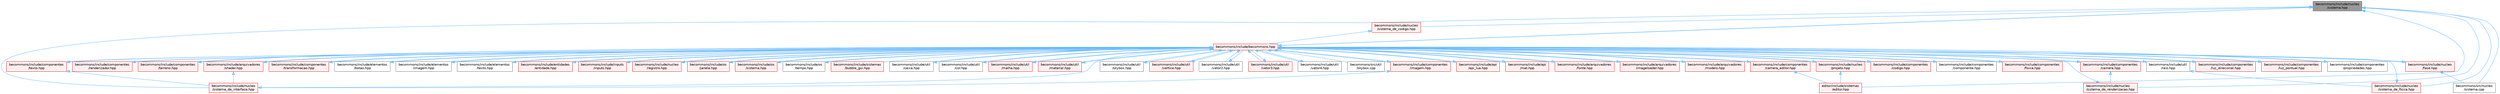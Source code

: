 digraph "becommons/include/nucleo/sistema.hpp"
{
 // LATEX_PDF_SIZE
  bgcolor="transparent";
  edge [fontname=Helvetica,fontsize=10,labelfontname=Helvetica,labelfontsize=10];
  node [fontname=Helvetica,fontsize=10,shape=box,height=0.2,width=0.4];
  Node1 [id="Node000001",label="becommons/include/nucleo\l/sistema.hpp",height=0.2,width=0.4,color="gray40", fillcolor="grey60", style="filled", fontcolor="black",tooltip=" "];
  Node1 -> Node2 [id="edge1_Node000001_Node000002",dir="back",color="steelblue1",style="solid",tooltip=" "];
  Node2 [id="Node000002",label="becommons/include/becommons.hpp",height=0.2,width=0.4,color="red", fillcolor="#FFF0F0", style="filled",URL="$becommons_8hpp.html",tooltip=" "];
  Node2 -> Node3 [id="edge2_Node000002_Node000003",dir="back",color="steelblue1",style="solid",tooltip=" "];
  Node3 [id="Node000003",label="becommons/include/api\l/api_lua.hpp",height=0.2,width=0.4,color="red", fillcolor="#FFF0F0", style="filled",URL="$api__lua_8hpp.html",tooltip="Gerencia a configuração do luabridge para api lua."];
  Node3 -> Node2 [id="edge3_Node000003_Node000002",dir="back",color="steelblue1",style="solid",tooltip=" "];
  Node2 -> Node6 [id="edge4_Node000002_Node000006",dir="back",color="steelblue1",style="solid",tooltip=" "];
  Node6 [id="Node000006",label="becommons/include/api\l/mat.hpp",height=0.2,width=0.4,color="red", fillcolor="#FFF0F0", style="filled",URL="$mat_8hpp.html",tooltip="Gerencia funçoes matemáticas."];
  Node6 -> Node2 [id="edge5_Node000006_Node000002",dir="back",color="steelblue1",style="solid",tooltip=" "];
  Node2 -> Node7 [id="edge6_Node000002_Node000007",dir="back",color="steelblue1",style="solid",tooltip=" "];
  Node7 [id="Node000007",label="becommons/include/arquivadores\l/fonte.hpp",height=0.2,width=0.4,color="red", fillcolor="#FFF0F0", style="filled",URL="$fonte_8hpp.html",tooltip="Define estruturas básicas para renderização de textos."];
  Node7 -> Node2 [id="edge7_Node000007_Node000002",dir="back",color="steelblue1",style="solid",tooltip=" "];
  Node2 -> Node11 [id="edge8_Node000002_Node000011",dir="back",color="steelblue1",style="solid",tooltip=" "];
  Node11 [id="Node000011",label="becommons/include/arquivadores\l/imageloader.hpp",height=0.2,width=0.4,color="red", fillcolor="#FFF0F0", style="filled",URL="$imageloader_8hpp.html",tooltip="Gerencia as imagems/texturas carregadas na engine."];
  Node11 -> Node2 [id="edge9_Node000011_Node000002",dir="back",color="steelblue1",style="solid",tooltip=" "];
  Node2 -> Node16 [id="edge10_Node000002_Node000016",dir="back",color="steelblue1",style="solid",tooltip=" "];
  Node16 [id="Node000016",label="becommons/include/arquivadores\l/modelo.hpp",height=0.2,width=0.4,color="red", fillcolor="#FFF0F0", style="filled",URL="$modelo_8hpp.html",tooltip="Carrega um modelo usando a biblioteca assimp com base em um diretório."];
  Node16 -> Node2 [id="edge11_Node000016_Node000002",dir="back",color="steelblue1",style="solid",tooltip=" "];
  Node2 -> Node17 [id="edge12_Node000002_Node000017",dir="back",color="steelblue1",style="solid",tooltip=" "];
  Node17 [id="Node000017",label="becommons/include/arquivadores\l/shader.hpp",height=0.2,width=0.4,color="red", fillcolor="#FFF0F0", style="filled",URL="$shader_8hpp.html",tooltip="Gerencia os shaders GLSL."];
  Node17 -> Node2 [id="edge13_Node000017_Node000002",dir="back",color="steelblue1",style="solid",tooltip=" "];
  Node17 -> Node18 [id="edge14_Node000017_Node000018",dir="back",color="steelblue1",style="solid",tooltip=" "];
  Node18 [id="Node000018",label="becommons/include/nucleo\l/sistema_de_interface.hpp",height=0.2,width=0.4,color="red", fillcolor="#FFF0F0", style="filled",URL="$sistema__de__interface_8hpp.html",tooltip=" "];
  Node18 -> Node2 [id="edge15_Node000018_Node000002",dir="back",color="steelblue1",style="solid",tooltip=" "];
  Node2 -> Node23 [id="edge16_Node000002_Node000023",dir="back",color="steelblue1",style="solid",tooltip=" "];
  Node23 [id="Node000023",label="becommons/include/componentes\l/camera.hpp",height=0.2,width=0.4,color="red", fillcolor="#FFF0F0", style="filled",URL="$camera_8hpp.html",tooltip="Estrutura básica de câmera."];
  Node23 -> Node2 [id="edge17_Node000023_Node000002",dir="back",color="steelblue1",style="solid",tooltip=" "];
  Node23 -> Node24 [id="edge18_Node000023_Node000024",dir="back",color="steelblue1",style="solid",tooltip=" "];
  Node24 [id="Node000024",label="becommons/include/nucleo\l/sistema_de_renderizacao.hpp",height=0.2,width=0.4,color="red", fillcolor="#FFF0F0", style="filled",URL="$sistema__de__renderizacao_8hpp.html",tooltip="Gerencia a renderizacao."];
  Node24 -> Node2 [id="edge19_Node000024_Node000002",dir="back",color="steelblue1",style="solid",tooltip=" "];
  Node2 -> Node26 [id="edge20_Node000002_Node000026",dir="back",color="steelblue1",style="solid",tooltip=" "];
  Node26 [id="Node000026",label="becommons/include/componentes\l/camera_editor.hpp",height=0.2,width=0.4,color="red", fillcolor="#FFF0F0", style="filled",URL="$camera__editor_8hpp.html",tooltip=" "];
  Node26 -> Node2 [id="edge21_Node000026_Node000002",dir="back",color="steelblue1",style="solid",tooltip=" "];
  Node26 -> Node28 [id="edge22_Node000026_Node000028",dir="back",color="steelblue1",style="solid",tooltip=" "];
  Node28 [id="Node000028",label="editor/include/sistemas\l/editor.hpp",height=0.2,width=0.4,color="red", fillcolor="#FFF0F0", style="filled",URL="$sistemas_2editor_8hpp.html",tooltip="Gerencia a configuração do luabridge para api lua."];
  Node2 -> Node31 [id="edge23_Node000002_Node000031",dir="back",color="steelblue1",style="solid",tooltip=" "];
  Node31 [id="Node000031",label="becommons/include/componentes\l/codigo.hpp",height=0.2,width=0.4,color="red", fillcolor="#FFF0F0", style="filled",URL="$codigo_8hpp.html",tooltip="Componente de código para entidades ECS."];
  Node31 -> Node2 [id="edge24_Node000031_Node000002",dir="back",color="steelblue1",style="solid",tooltip=" "];
  Node2 -> Node33 [id="edge25_Node000002_Node000033",dir="back",color="steelblue1",style="solid",tooltip=" "];
  Node33 [id="Node000033",label="becommons/include/componentes\l/componente.hpp",height=0.2,width=0.4,color="grey40", fillcolor="white", style="filled",URL="$componente_8hpp.html",tooltip="Estrutura base para componetes."];
  Node33 -> Node2 [id="edge26_Node000033_Node000002",dir="back",color="steelblue1",style="solid",tooltip=" "];
  Node2 -> Node34 [id="edge27_Node000002_Node000034",dir="back",color="steelblue1",style="solid",tooltip=" "];
  Node34 [id="Node000034",label="becommons/include/componentes\l/fisica.hpp",height=0.2,width=0.4,color="red", fillcolor="#FFF0F0", style="filled",URL="$fisica_8hpp.html",tooltip="Componente de física para entidades ECS."];
  Node34 -> Node2 [id="edge28_Node000034_Node000002",dir="back",color="steelblue1",style="solid",tooltip=" "];
  Node2 -> Node37 [id="edge29_Node000002_Node000037",dir="back",color="steelblue1",style="solid",tooltip=" "];
  Node37 [id="Node000037",label="becommons/include/componentes\l/imagem.hpp",height=0.2,width=0.4,color="red", fillcolor="#FFF0F0", style="filled",URL="$componentes_2imagem_8hpp.html",tooltip=" "];
  Node37 -> Node2 [id="edge30_Node000037_Node000002",dir="back",color="steelblue1",style="solid",tooltip=" "];
  Node37 -> Node18 [id="edge31_Node000037_Node000018",dir="back",color="steelblue1",style="solid",tooltip=" "];
  Node2 -> Node38 [id="edge32_Node000002_Node000038",dir="back",color="steelblue1",style="solid",tooltip=" "];
  Node38 [id="Node000038",label="becommons/include/componentes\l/luz_direcional.hpp",height=0.2,width=0.4,color="red", fillcolor="#FFF0F0", style="filled",URL="$luz__direcional_8hpp.html",tooltip=" "];
  Node38 -> Node2 [id="edge33_Node000038_Node000002",dir="back",color="steelblue1",style="solid",tooltip=" "];
  Node2 -> Node39 [id="edge34_Node000002_Node000039",dir="back",color="steelblue1",style="solid",tooltip=" "];
  Node39 [id="Node000039",label="becommons/include/componentes\l/luz_pontual.hpp",height=0.2,width=0.4,color="red", fillcolor="#FFF0F0", style="filled",URL="$luz__pontual_8hpp.html",tooltip=" "];
  Node39 -> Node2 [id="edge35_Node000039_Node000002",dir="back",color="steelblue1",style="solid",tooltip=" "];
  Node2 -> Node40 [id="edge36_Node000002_Node000040",dir="back",color="steelblue1",style="solid",tooltip=" "];
  Node40 [id="Node000040",label="becommons/include/componentes\l/propriedades.hpp",height=0.2,width=0.4,color="grey40", fillcolor="white", style="filled",URL="$propriedades_8hpp.html",tooltip=" "];
  Node40 -> Node2 [id="edge37_Node000040_Node000002",dir="back",color="steelblue1",style="solid",tooltip=" "];
  Node2 -> Node41 [id="edge38_Node000002_Node000041",dir="back",color="steelblue1",style="solid",tooltip=" "];
  Node41 [id="Node000041",label="becommons/include/componentes\l/renderizador.hpp",height=0.2,width=0.4,color="red", fillcolor="#FFF0F0", style="filled",URL="$renderizador_8hpp.html",tooltip=" "];
  Node41 -> Node2 [id="edge39_Node000041_Node000002",dir="back",color="steelblue1",style="solid",tooltip=" "];
  Node2 -> Node42 [id="edge40_Node000002_Node000042",dir="back",color="steelblue1",style="solid",tooltip=" "];
  Node42 [id="Node000042",label="becommons/include/componentes\l/terreno.hpp",height=0.2,width=0.4,color="red", fillcolor="#FFF0F0", style="filled",URL="$terreno_8hpp.html",tooltip=" "];
  Node42 -> Node2 [id="edge41_Node000042_Node000002",dir="back",color="steelblue1",style="solid",tooltip=" "];
  Node2 -> Node43 [id="edge42_Node000002_Node000043",dir="back",color="steelblue1",style="solid",tooltip=" "];
  Node43 [id="Node000043",label="becommons/include/componentes\l/texto.hpp",height=0.2,width=0.4,color="red", fillcolor="#FFF0F0", style="filled",URL="$componentes_2texto_8hpp.html",tooltip=" "];
  Node43 -> Node2 [id="edge43_Node000043_Node000002",dir="back",color="steelblue1",style="solid",tooltip=" "];
  Node43 -> Node18 [id="edge44_Node000043_Node000018",dir="back",color="steelblue1",style="solid",tooltip=" "];
  Node2 -> Node44 [id="edge45_Node000002_Node000044",dir="back",color="steelblue1",style="solid",tooltip=" "];
  Node44 [id="Node000044",label="becommons/include/componentes\l/transformacao.hpp",height=0.2,width=0.4,color="red", fillcolor="#FFF0F0", style="filled",URL="$transformacao_8hpp.html",tooltip="Calcula a mtriz de modelo para um objeto 3d qualquer."];
  Node44 -> Node2 [id="edge46_Node000044_Node000002",dir="back",color="steelblue1",style="solid",tooltip=" "];
  Node2 -> Node46 [id="edge47_Node000002_Node000046",dir="back",color="steelblue1",style="solid",tooltip=" "];
  Node46 [id="Node000046",label="becommons/include/elementos\l/botao.hpp",height=0.2,width=0.4,color="grey40", fillcolor="white", style="filled",URL="$botao_8hpp.html",tooltip=" "];
  Node46 -> Node2 [id="edge48_Node000046_Node000002",dir="back",color="steelblue1",style="solid",tooltip=" "];
  Node2 -> Node47 [id="edge49_Node000002_Node000047",dir="back",color="steelblue1",style="solid",tooltip=" "];
  Node47 [id="Node000047",label="becommons/include/elementos\l/imagem.hpp",height=0.2,width=0.4,color="grey40", fillcolor="white", style="filled",URL="$elementos_2imagem_8hpp.html",tooltip="Gerencia a configuração do luabridge para api lua."];
  Node47 -> Node2 [id="edge50_Node000047_Node000002",dir="back",color="steelblue1",style="solid",tooltip=" "];
  Node2 -> Node48 [id="edge51_Node000002_Node000048",dir="back",color="steelblue1",style="solid",tooltip=" "];
  Node48 [id="Node000048",label="becommons/include/elementos\l/texto.hpp",height=0.2,width=0.4,color="grey40", fillcolor="white", style="filled",URL="$elementos_2texto_8hpp.html",tooltip=" "];
  Node48 -> Node2 [id="edge52_Node000048_Node000002",dir="back",color="steelblue1",style="solid",tooltip=" "];
  Node2 -> Node49 [id="edge53_Node000002_Node000049",dir="back",color="steelblue1",style="solid",tooltip=" "];
  Node49 [id="Node000049",label="becommons/include/entidades\l/entidade.hpp",height=0.2,width=0.4,color="red", fillcolor="#FFF0F0", style="filled",URL="$entidade_8hpp.html",tooltip="Inclusoes e defini��es relacionadas � entidade."];
  Node49 -> Node2 [id="edge54_Node000049_Node000002",dir="back",color="steelblue1",style="solid",tooltip=" "];
  Node2 -> Node50 [id="edge55_Node000002_Node000050",dir="back",color="steelblue1",style="solid",tooltip=" "];
  Node50 [id="Node000050",label="becommons/include/inputs\l/inputs.hpp",height=0.2,width=0.4,color="red", fillcolor="#FFF0F0", style="filled",URL="$inputs_8hpp.html",tooltip=" "];
  Node50 -> Node2 [id="edge56_Node000050_Node000002",dir="back",color="steelblue1",style="solid",tooltip=" "];
  Node2 -> Node52 [id="edge57_Node000002_Node000052",dir="back",color="steelblue1",style="solid",tooltip=" "];
  Node52 [id="Node000052",label="becommons/include/nucleo\l/fase.hpp",height=0.2,width=0.4,color="red", fillcolor="#FFF0F0", style="filled",URL="$fase_8hpp.html",tooltip="Gerencia sistemas numa fase."];
  Node52 -> Node2 [id="edge58_Node000052_Node000002",dir="back",color="steelblue1",style="solid",tooltip=" "];
  Node52 -> Node53 [id="edge59_Node000052_Node000053",dir="back",color="steelblue1",style="solid",tooltip=" "];
  Node53 [id="Node000053",label="becommons/src/nucleo\l/sistema.cpp",height=0.2,width=0.4,color="grey40", fillcolor="white", style="filled",URL="$sistema_8cpp.html",tooltip=" "];
  Node2 -> Node54 [id="edge60_Node000002_Node000054",dir="back",color="steelblue1",style="solid",tooltip=" "];
  Node54 [id="Node000054",label="becommons/include/nucleo\l/projeto.hpp",height=0.2,width=0.4,color="red", fillcolor="#FFF0F0", style="filled",URL="$projeto_8hpp.html",tooltip="Gerencia configurações do projeto."];
  Node54 -> Node2 [id="edge61_Node000054_Node000002",dir="back",color="steelblue1",style="solid",tooltip=" "];
  Node54 -> Node28 [id="edge62_Node000054_Node000028",dir="back",color="steelblue1",style="solid",tooltip=" "];
  Node2 -> Node56 [id="edge63_Node000002_Node000056",dir="back",color="steelblue1",style="solid",tooltip=" "];
  Node56 [id="Node000056",label="becommons/include/nucleo\l/registro.hpp",height=0.2,width=0.4,color="red", fillcolor="#FFF0F0", style="filled",URL="$registro_8hpp.html",tooltip="Inclusoes e definições relacionadas à registro."];
  Node56 -> Node2 [id="edge64_Node000056_Node000002",dir="back",color="steelblue1",style="solid",tooltip=" "];
  Node2 -> Node1 [id="edge65_Node000002_Node000001",dir="back",color="steelblue1",style="solid",tooltip=" "];
  Node2 -> Node57 [id="edge66_Node000002_Node000057",dir="back",color="steelblue1",style="solid",tooltip=" "];
  Node57 [id="Node000057",label="becommons/include/os\l/janela.hpp",height=0.2,width=0.4,color="red", fillcolor="#FFF0F0", style="filled",URL="$janela_8hpp.html",tooltip="Inicia e gerencia janela glfw."];
  Node57 -> Node2 [id="edge67_Node000057_Node000002",dir="back",color="steelblue1",style="solid",tooltip=" "];
  Node2 -> Node59 [id="edge68_Node000002_Node000059",dir="back",color="steelblue1",style="solid",tooltip=" "];
  Node59 [id="Node000059",label="becommons/include/os\l/sistema.hpp",height=0.2,width=0.4,color="red", fillcolor="#FFF0F0", style="filled",URL="$os_2sistema_8hpp.html",tooltip="funçoes do sistema"];
  Node59 -> Node2 [id="edge69_Node000059_Node000002",dir="back",color="steelblue1",style="solid",tooltip=" "];
  Node2 -> Node60 [id="edge70_Node000002_Node000060",dir="back",color="steelblue1",style="solid",tooltip=" "];
  Node60 [id="Node000060",label="becommons/include/os\l/tempo.hpp",height=0.2,width=0.4,color="grey40", fillcolor="white", style="filled",URL="$tempo_8hpp.html",tooltip="Inicia e gerencia o tempo."];
  Node60 -> Node2 [id="edge71_Node000060_Node000002",dir="back",color="steelblue1",style="solid",tooltip=" "];
  Node2 -> Node61 [id="edge72_Node000002_Node000061",dir="back",color="steelblue1",style="solid",tooltip=" "];
  Node61 [id="Node000061",label="becommons/include/sistemas\l/bubble_gui.hpp",height=0.2,width=0.4,color="red", fillcolor="#FFF0F0", style="filled",URL="$bubble__gui_8hpp.html",tooltip=" "];
  Node2 -> Node62 [id="edge73_Node000002_Node000062",dir="back",color="steelblue1",style="solid",tooltip=" "];
  Node62 [id="Node000062",label="becommons/include/util\l/caixa.hpp",height=0.2,width=0.4,color="grey40", fillcolor="white", style="filled",URL="$caixa_8hpp.html",tooltip=" "];
  Node62 -> Node2 [id="edge74_Node000062_Node000002",dir="back",color="steelblue1",style="solid",tooltip=" "];
  Node2 -> Node63 [id="edge75_Node000002_Node000063",dir="back",color="steelblue1",style="solid",tooltip=" "];
  Node63 [id="Node000063",label="becommons/include/util\l/cor.hpp",height=0.2,width=0.4,color="grey40", fillcolor="white", style="filled",URL="$cor_8hpp.html",tooltip=" "];
  Node63 -> Node2 [id="edge76_Node000063_Node000002",dir="back",color="steelblue1",style="solid",tooltip=" "];
  Node2 -> Node64 [id="edge77_Node000002_Node000064",dir="back",color="steelblue1",style="solid",tooltip=" "];
  Node64 [id="Node000064",label="becommons/include/util\l/malha.hpp",height=0.2,width=0.4,color="red", fillcolor="#FFF0F0", style="filled",URL="$malha_8hpp.html",tooltip=" "];
  Node64 -> Node2 [id="edge78_Node000064_Node000002",dir="back",color="steelblue1",style="solid",tooltip=" "];
  Node2 -> Node66 [id="edge79_Node000002_Node000066",dir="back",color="steelblue1",style="solid",tooltip=" "];
  Node66 [id="Node000066",label="becommons/include/util\l/material.hpp",height=0.2,width=0.4,color="red", fillcolor="#FFF0F0", style="filled",URL="$material_8hpp.html",tooltip=" "];
  Node66 -> Node2 [id="edge80_Node000066_Node000002",dir="back",color="steelblue1",style="solid",tooltip=" "];
  Node2 -> Node67 [id="edge81_Node000002_Node000067",dir="back",color="steelblue1",style="solid",tooltip=" "];
  Node67 [id="Node000067",label="becommons/include/util\l/raio.hpp",height=0.2,width=0.4,color="grey40", fillcolor="white", style="filled",URL="$raio_8hpp.html",tooltip=" "];
  Node67 -> Node2 [id="edge82_Node000067_Node000002",dir="back",color="steelblue1",style="solid",tooltip=" "];
  Node67 -> Node68 [id="edge83_Node000067_Node000068",dir="back",color="steelblue1",style="solid",tooltip=" "];
  Node68 [id="Node000068",label="becommons/include/nucleo\l/sistema_de_fisica.hpp",height=0.2,width=0.4,color="red", fillcolor="#FFF0F0", style="filled",URL="$sistema__de__fisica_8hpp.html",tooltip="Gerencia a fisica de jogo com o bullet3."];
  Node68 -> Node2 [id="edge84_Node000068_Node000002",dir="back",color="steelblue1",style="solid",tooltip=" "];
  Node2 -> Node69 [id="edge85_Node000002_Node000069",dir="back",color="steelblue1",style="solid",tooltip=" "];
  Node69 [id="Node000069",label="becommons/include/util\l/skybox.hpp",height=0.2,width=0.4,color="grey40", fillcolor="white", style="filled",URL="$skybox_8hpp.html",tooltip=" "];
  Node69 -> Node2 [id="edge86_Node000069_Node000002",dir="back",color="steelblue1",style="solid",tooltip=" "];
  Node2 -> Node70 [id="edge87_Node000002_Node000070",dir="back",color="steelblue1",style="solid",tooltip=" "];
  Node70 [id="Node000070",label="becommons/include/util\l/vertice.hpp",height=0.2,width=0.4,color="red", fillcolor="#FFF0F0", style="filled",URL="$vertice_8hpp.html",tooltip=" "];
  Node70 -> Node2 [id="edge88_Node000070_Node000002",dir="back",color="steelblue1",style="solid",tooltip=" "];
  Node2 -> Node71 [id="edge89_Node000002_Node000071",dir="back",color="steelblue1",style="solid",tooltip=" "];
  Node71 [id="Node000071",label="becommons/include/util\l/vetor2.hpp",height=0.2,width=0.4,color="grey40", fillcolor="white", style="filled",URL="$vetor2_8hpp.html",tooltip=" "];
  Node71 -> Node2 [id="edge90_Node000071_Node000002",dir="back",color="steelblue1",style="solid",tooltip=" "];
  Node2 -> Node72 [id="edge91_Node000002_Node000072",dir="back",color="steelblue1",style="solid",tooltip=" "];
  Node72 [id="Node000072",label="becommons/include/util\l/vetor3.hpp",height=0.2,width=0.4,color="red", fillcolor="#FFF0F0", style="filled",URL="$vetor3_8hpp.html",tooltip=" "];
  Node72 -> Node2 [id="edge92_Node000072_Node000002",dir="back",color="steelblue1",style="solid",tooltip=" "];
  Node2 -> Node73 [id="edge93_Node000002_Node000073",dir="back",color="steelblue1",style="solid",tooltip=" "];
  Node73 [id="Node000073",label="becommons/include/util\l/vetor4.hpp",height=0.2,width=0.4,color="grey40", fillcolor="white", style="filled",URL="$vetor4_8hpp.html",tooltip=" "];
  Node73 -> Node2 [id="edge94_Node000073_Node000002",dir="back",color="steelblue1",style="solid",tooltip=" "];
  Node2 -> Node74 [id="edge95_Node000002_Node000074",dir="back",color="steelblue1",style="solid",tooltip=" "];
  Node74 [id="Node000074",label="becommons/src/util\l/skybox.cpp",height=0.2,width=0.4,color="grey40", fillcolor="white", style="filled",URL="$skybox_8cpp.html",tooltip=" "];
  Node1 -> Node75 [id="edge96_Node000001_Node000075",dir="back",color="steelblue1",style="solid",tooltip=" "];
  Node75 [id="Node000075",label="becommons/include/nucleo\l/sistema_de_codigo.hpp",height=0.2,width=0.4,color="red", fillcolor="#FFF0F0", style="filled",URL="$sistema__de__codigo_8hpp.html",tooltip=" "];
  Node75 -> Node2 [id="edge97_Node000075_Node000002",dir="back",color="steelblue1",style="solid",tooltip=" "];
  Node1 -> Node68 [id="edge98_Node000001_Node000068",dir="back",color="steelblue1",style="solid",tooltip=" "];
  Node1 -> Node18 [id="edge99_Node000001_Node000018",dir="back",color="steelblue1",style="solid",tooltip=" "];
  Node1 -> Node24 [id="edge100_Node000001_Node000024",dir="back",color="steelblue1",style="solid",tooltip=" "];
  Node1 -> Node53 [id="edge101_Node000001_Node000053",dir="back",color="steelblue1",style="solid",tooltip=" "];
  Node1 -> Node28 [id="edge102_Node000001_Node000028",dir="back",color="steelblue1",style="solid",tooltip=" "];
}
